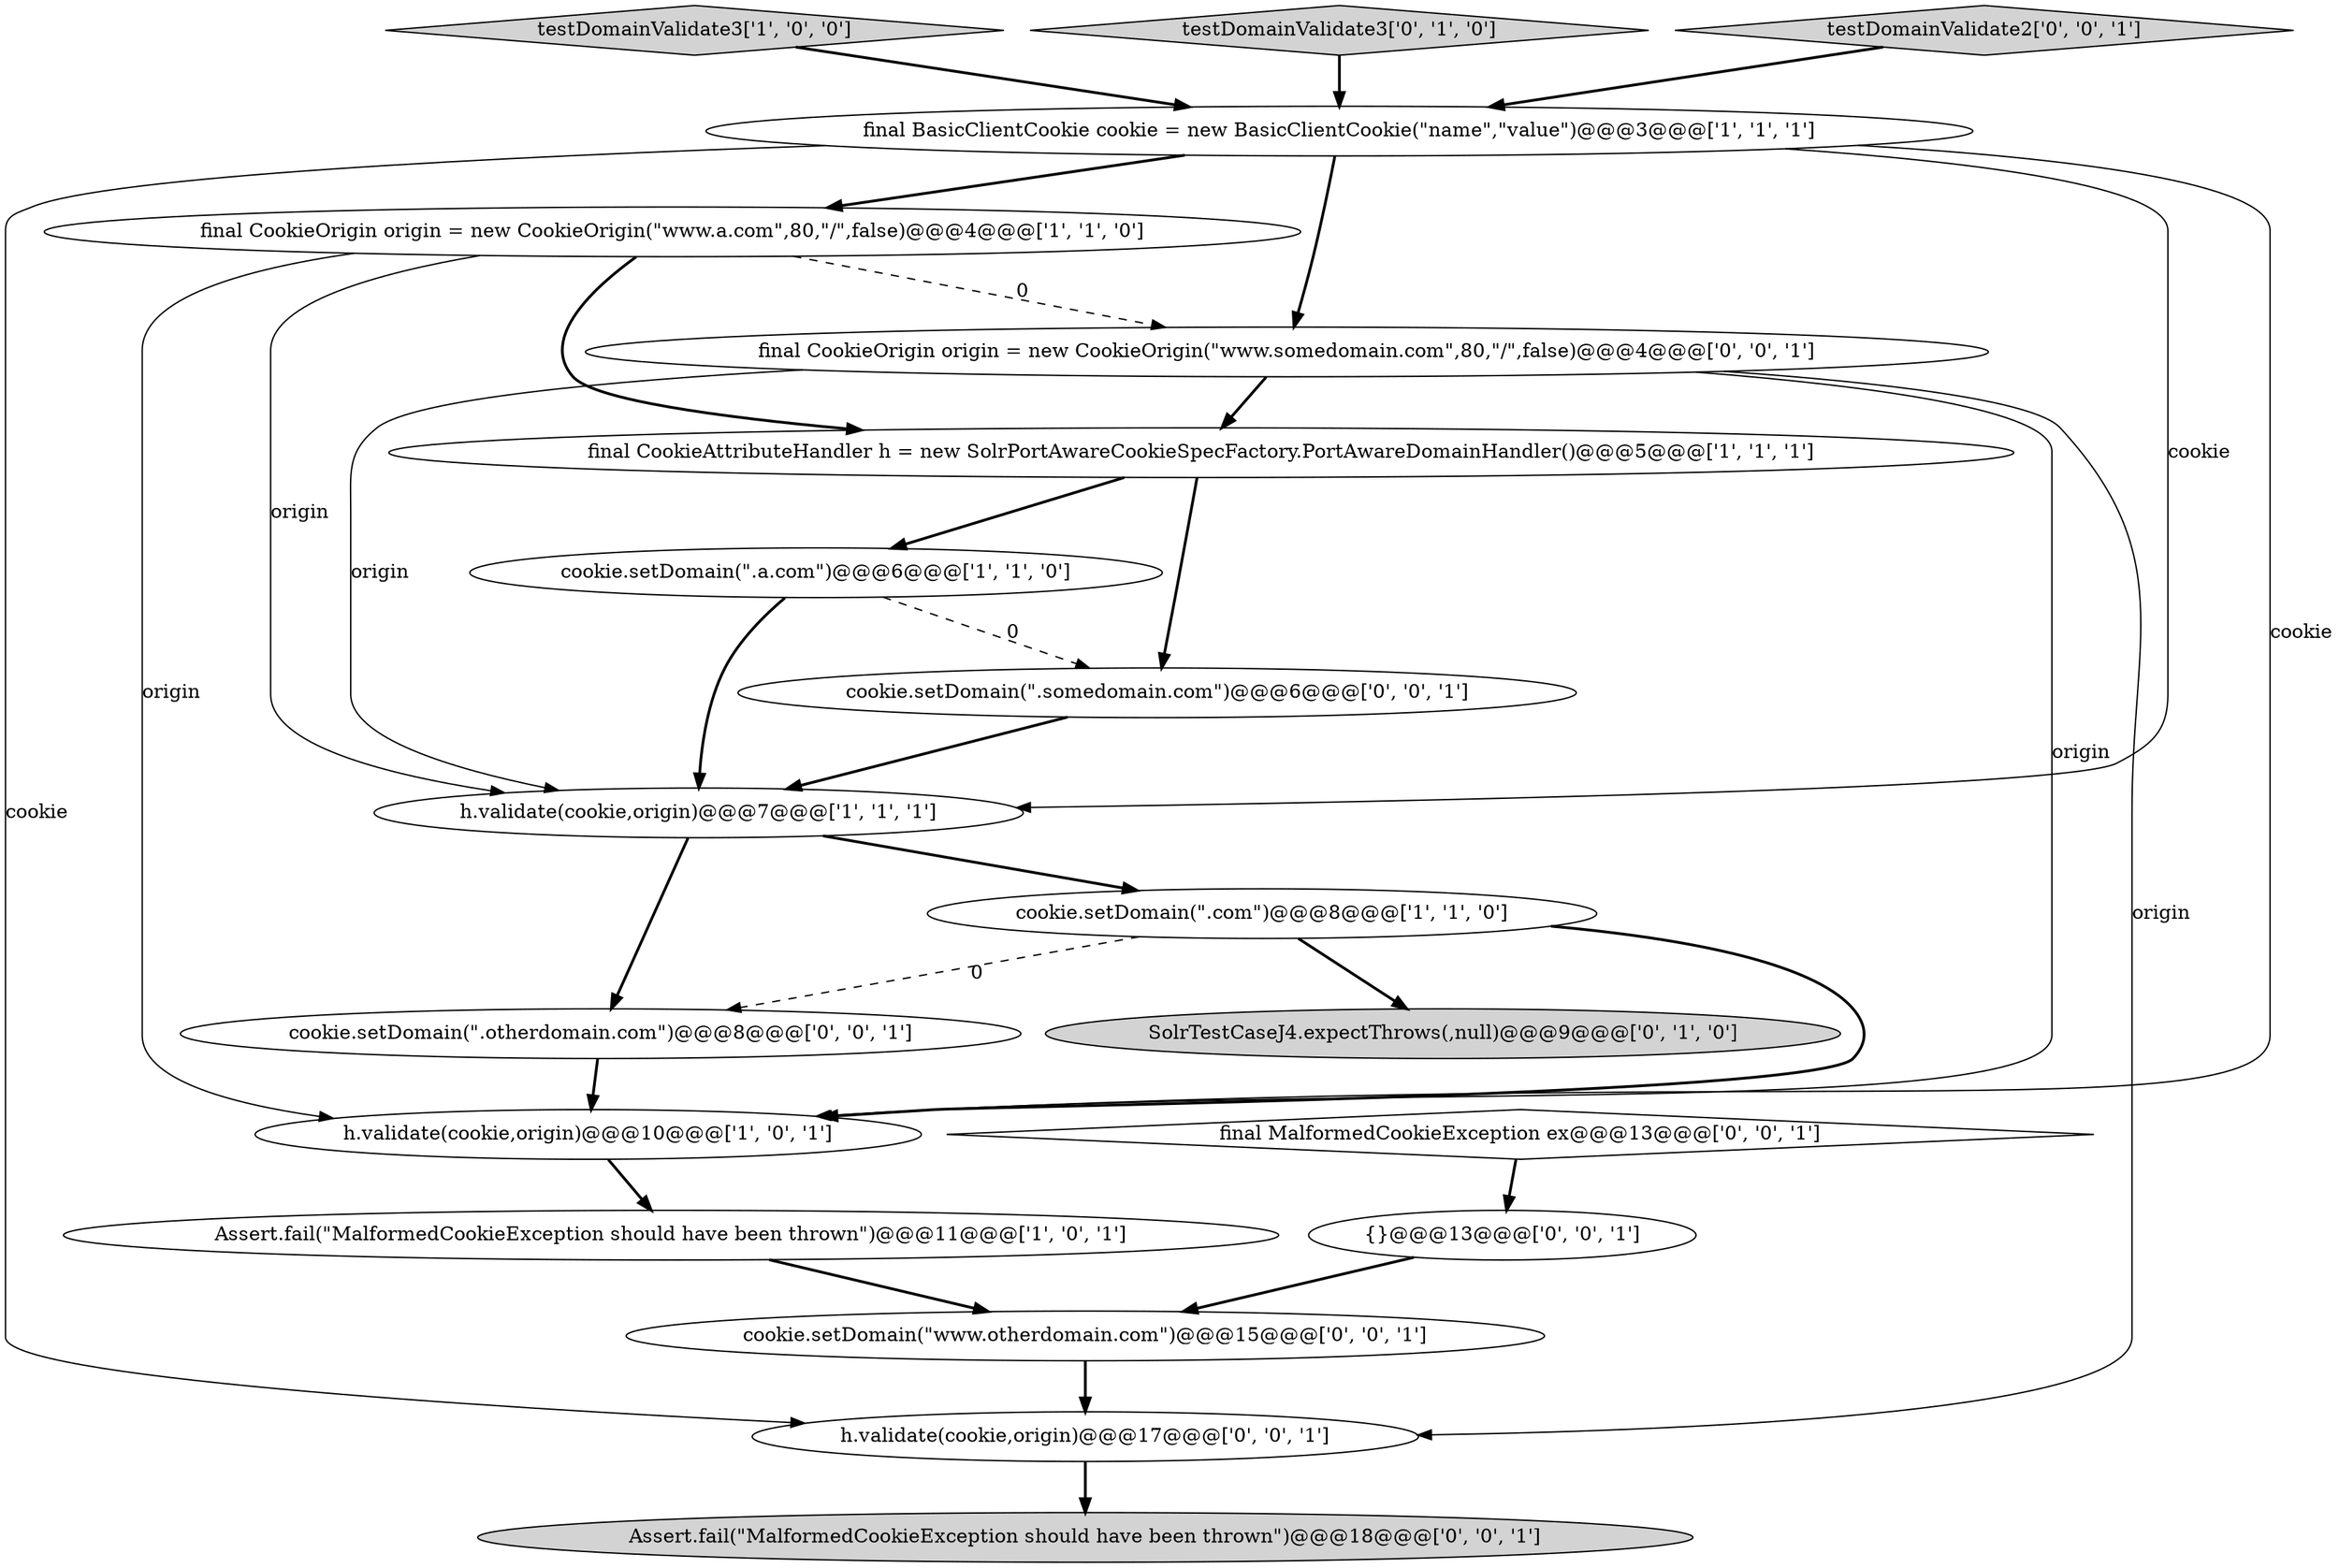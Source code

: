 digraph {
5 [style = filled, label = "cookie.setDomain(\".a.com\")@@@6@@@['1', '1', '0']", fillcolor = white, shape = ellipse image = "AAA0AAABBB1BBB"];
6 [style = filled, label = "final BasicClientCookie cookie = new BasicClientCookie(\"name\",\"value\")@@@3@@@['1', '1', '1']", fillcolor = white, shape = ellipse image = "AAA0AAABBB1BBB"];
8 [style = filled, label = "testDomainValidate3['1', '0', '0']", fillcolor = lightgray, shape = diamond image = "AAA0AAABBB1BBB"];
14 [style = filled, label = "{}@@@13@@@['0', '0', '1']", fillcolor = white, shape = ellipse image = "AAA0AAABBB3BBB"];
11 [style = filled, label = "Assert.fail(\"MalformedCookieException should have been thrown\")@@@18@@@['0', '0', '1']", fillcolor = lightgray, shape = ellipse image = "AAA0AAABBB3BBB"];
17 [style = filled, label = "cookie.setDomain(\".otherdomain.com\")@@@8@@@['0', '0', '1']", fillcolor = white, shape = ellipse image = "AAA0AAABBB3BBB"];
2 [style = filled, label = "Assert.fail(\"MalformedCookieException should have been thrown\")@@@11@@@['1', '0', '1']", fillcolor = white, shape = ellipse image = "AAA0AAABBB1BBB"];
15 [style = filled, label = "cookie.setDomain(\"www.otherdomain.com\")@@@15@@@['0', '0', '1']", fillcolor = white, shape = ellipse image = "AAA0AAABBB3BBB"];
1 [style = filled, label = "h.validate(cookie,origin)@@@10@@@['1', '0', '1']", fillcolor = white, shape = ellipse image = "AAA0AAABBB1BBB"];
0 [style = filled, label = "final CookieAttributeHandler h = new SolrPortAwareCookieSpecFactory.PortAwareDomainHandler()@@@5@@@['1', '1', '1']", fillcolor = white, shape = ellipse image = "AAA0AAABBB1BBB"];
18 [style = filled, label = "cookie.setDomain(\".somedomain.com\")@@@6@@@['0', '0', '1']", fillcolor = white, shape = ellipse image = "AAA0AAABBB3BBB"];
3 [style = filled, label = "final CookieOrigin origin = new CookieOrigin(\"www.a.com\",80,\"/\",false)@@@4@@@['1', '1', '0']", fillcolor = white, shape = ellipse image = "AAA0AAABBB1BBB"];
9 [style = filled, label = "SolrTestCaseJ4.expectThrows(,null)@@@9@@@['0', '1', '0']", fillcolor = lightgray, shape = ellipse image = "AAA0AAABBB2BBB"];
7 [style = filled, label = "h.validate(cookie,origin)@@@7@@@['1', '1', '1']", fillcolor = white, shape = ellipse image = "AAA0AAABBB1BBB"];
10 [style = filled, label = "testDomainValidate3['0', '1', '0']", fillcolor = lightgray, shape = diamond image = "AAA0AAABBB2BBB"];
16 [style = filled, label = "testDomainValidate2['0', '0', '1']", fillcolor = lightgray, shape = diamond image = "AAA0AAABBB3BBB"];
19 [style = filled, label = "h.validate(cookie,origin)@@@17@@@['0', '0', '1']", fillcolor = white, shape = ellipse image = "AAA0AAABBB3BBB"];
13 [style = filled, label = "final MalformedCookieException ex@@@13@@@['0', '0', '1']", fillcolor = white, shape = diamond image = "AAA0AAABBB3BBB"];
4 [style = filled, label = "cookie.setDomain(\".com\")@@@8@@@['1', '1', '0']", fillcolor = white, shape = ellipse image = "AAA0AAABBB1BBB"];
12 [style = filled, label = "final CookieOrigin origin = new CookieOrigin(\"www.somedomain.com\",80,\"/\",false)@@@4@@@['0', '0', '1']", fillcolor = white, shape = ellipse image = "AAA0AAABBB3BBB"];
12->0 [style = bold, label=""];
3->1 [style = solid, label="origin"];
10->6 [style = bold, label=""];
15->19 [style = bold, label=""];
4->17 [style = dashed, label="0"];
8->6 [style = bold, label=""];
5->18 [style = dashed, label="0"];
4->1 [style = bold, label=""];
6->1 [style = solid, label="cookie"];
19->11 [style = bold, label=""];
12->19 [style = solid, label="origin"];
7->4 [style = bold, label=""];
12->7 [style = solid, label="origin"];
3->0 [style = bold, label=""];
4->9 [style = bold, label=""];
6->3 [style = bold, label=""];
16->6 [style = bold, label=""];
6->12 [style = bold, label=""];
7->17 [style = bold, label=""];
3->7 [style = solid, label="origin"];
12->1 [style = solid, label="origin"];
0->5 [style = bold, label=""];
13->14 [style = bold, label=""];
6->7 [style = solid, label="cookie"];
3->12 [style = dashed, label="0"];
6->19 [style = solid, label="cookie"];
14->15 [style = bold, label=""];
1->2 [style = bold, label=""];
0->18 [style = bold, label=""];
5->7 [style = bold, label=""];
2->15 [style = bold, label=""];
17->1 [style = bold, label=""];
18->7 [style = bold, label=""];
}
